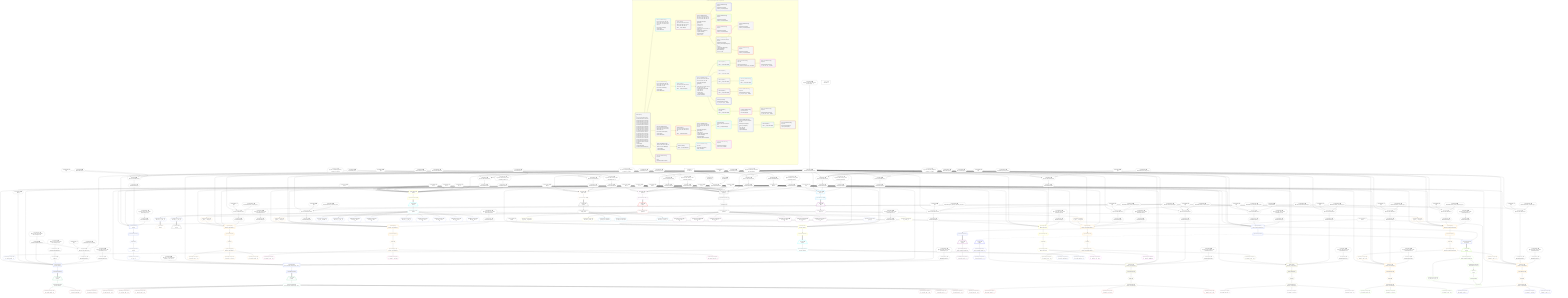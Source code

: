 %%{init: {'themeVariables': { 'fontSize': '12px'}}}%%
graph TD
    classDef path fill:#eee,stroke:#000,color:#000
    classDef plan fill:#fff,stroke-width:1px,color:#000
    classDef itemplan fill:#fff,stroke-width:2px,color:#000
    classDef unbatchedplan fill:#dff,stroke-width:1px,color:#000
    classDef sideeffectplan fill:#fcc,stroke-width:2px,color:#000
    classDef bucket fill:#f6f6f6,color:#000,stroke-width:2px,text-align:left


    %% plan dependencies
    PgSelect270[["PgSelect[270∈0] ➊<br />ᐸpersonᐳ"]]:::plan
    Object12{{"Object[12∈0] ➊<br />ᐸ{pgSettings,withPgClient}ᐳ"}}:::plan
    Constant600{{"Constant[600∈0] ➊<br />ᐸ1ᐳ"}}:::plan
    Constant601{{"Constant[601∈0] ➊<br />ᐸ7ᐳ"}}:::plan
    Constant599{{"Constant[599∈0] ➊<br />ᐸ8ᐳ"}}:::plan
    Constant123{{"Constant[123∈0] ➊<br />ᐸnullᐳ"}}:::plan
    Lambda303{{"Lambda[303∈0] ➊<br />ᐸcalculateShouldReverseOrderᐳ"}}:::plan
    Access307{{"Access[307∈0] ➊<br />ᐸ306.0ᐳ"}}:::plan
    Lambda582{{"Lambda[582∈0] ➊<br />ᐸcalculateOrderBySQLᐳ"}}:::plan
    Lambda587{{"Lambda[587∈0] ➊<br />ᐸcalculateOrderBySQLᐳ"}}:::plan
    Object12 & Constant600 & Constant600 & Constant601 & Constant600 & Constant599 & Constant601 & Constant600 & Constant601 & Constant600 & Constant601 & Constant600 & Constant123 & Constant601 & Constant600 & Constant601 & Lambda303 & Access307 & Lambda582 & Lambda587 --> PgSelect270
    Object311{{"Object[311∈0] ➊<br />ᐸ{reverse,orders,alias,codec}ᐳ"}}:::plan
    Constant308{{"Constant[308∈0] ➊<br />ᐸ[]ᐳ"}}:::plan
    Constant309{{"Constant[309∈0] ➊<br />ᐸsql.identifier(”frmcdc_compound_type”)ᐳ"}}:::plan
    Constant310{{"Constant[310∈0] ➊<br />ᐸRecordCodec(compoundType)ᐳ"}}:::plan
    Lambda303 & Constant308 & Constant309 & Constant310 --> Object311
    Object326{{"Object[326∈0] ➊<br />ᐸ{reverse,orders,alias,codec}ᐳ"}}:::plan
    Constant323{{"Constant[323∈0] ➊<br />ᐸ[]ᐳ"}}:::plan
    Constant324{{"Constant[324∈0] ➊<br />ᐸsql.identifier(”frmcdc_compound_type”)ᐳ"}}:::plan
    Lambda303 & Constant323 & Constant324 & Constant310 --> Object326
    Object341{{"Object[341∈0] ➊<br />ᐸ{reverse,orders,alias,codec}ᐳ"}}:::plan
    Constant338{{"Constant[338∈0] ➊<br />ᐸ[]ᐳ"}}:::plan
    Constant339{{"Constant[339∈0] ➊<br />ᐸsql.identifier(”frmcdc_compound_type”)ᐳ"}}:::plan
    Lambda303 & Constant338 & Constant339 & Constant310 --> Object341
    Object356{{"Object[356∈0] ➊<br />ᐸ{reverse,orders,alias,codec}ᐳ"}}:::plan
    Constant353{{"Constant[353∈0] ➊<br />ᐸ[]ᐳ"}}:::plan
    Constant354{{"Constant[354∈0] ➊<br />ᐸsql.identifier(”frmcdc_nested_compound_type”)ᐳ"}}:::plan
    Constant355{{"Constant[355∈0] ➊<br />ᐸRecordCodec(nestedCompoundType)ᐳ"}}:::plan
    Lambda303 & Constant353 & Constant354 & Constant355 --> Object356
    Object371{{"Object[371∈0] ➊<br />ᐸ{reverse,orders,alias,codec}ᐳ"}}:::plan
    Constant368{{"Constant[368∈0] ➊<br />ᐸ[]ᐳ"}}:::plan
    Constant369{{"Constant[369∈0] ➊<br />ᐸsql.identifier(”frmcdc_compound_type”)ᐳ"}}:::plan
    Lambda303 & Constant368 & Constant369 & Constant310 --> Object371
    Object386{{"Object[386∈0] ➊<br />ᐸ{reverse,orders,alias,codec}ᐳ"}}:::plan
    Constant383{{"Constant[383∈0] ➊<br />ᐸ[]ᐳ"}}:::plan
    Constant384{{"Constant[384∈0] ➊<br />ᐸsql.identifier(”frmcdc_compound_type”)ᐳ"}}:::plan
    Lambda303 & Constant383 & Constant384 & Constant310 --> Object386
    Object401{{"Object[401∈0] ➊<br />ᐸ{reverse,orders,alias,codec}ᐳ"}}:::plan
    Constant398{{"Constant[398∈0] ➊<br />ᐸ[]ᐳ"}}:::plan
    Constant399{{"Constant[399∈0] ➊<br />ᐸsql.identifier(”frmcdc_compound_type”)ᐳ"}}:::plan
    Lambda303 & Constant398 & Constant399 & Constant310 --> Object401
    Object416{{"Object[416∈0] ➊<br />ᐸ{reverse,orders,alias,codec}ᐳ"}}:::plan
    Constant413{{"Constant[413∈0] ➊<br />ᐸ[]ᐳ"}}:::plan
    Constant414{{"Constant[414∈0] ➊<br />ᐸsql.identifier(”frmcdc_nested_compound_type”)ᐳ"}}:::plan
    Lambda303 & Constant413 & Constant414 & Constant355 --> Object416
    Object431{{"Object[431∈0] ➊<br />ᐸ{reverse,orders,alias,codec}ᐳ"}}:::plan
    Constant428{{"Constant[428∈0] ➊<br />ᐸ[ { codec: Codec(int4), fragment: { n: [Array], f: 0, c: 266ᐳ"}}:::plan
    Constant429{{"Constant[429∈0] ➊<br />ᐸsql.identifier(”types”)ᐳ"}}:::plan
    Constant430{{"Constant[430∈0] ➊<br />ᐸRecordCodec(types)ᐳ"}}:::plan
    Lambda303 & Constant428 & Constant429 & Constant430 --> Object431
    Object446{{"Object[446∈0] ➊<br />ᐸ{reverse,orders,alias,codec}ᐳ"}}:::plan
    Constant443{{"Constant[443∈0] ➊<br />ᐸ[]ᐳ"}}:::plan
    Constant444{{"Constant[444∈0] ➊<br />ᐸsql.identifier(”post_computed_compound_type_array”)ᐳ"}}:::plan
    Lambda303 & Constant443 & Constant444 & Constant310 --> Object446
    Object461{{"Object[461∈0] ➊<br />ᐸ{reverse,orders,alias,codec}ᐳ"}}:::plan
    Constant458{{"Constant[458∈0] ➊<br />ᐸ[]ᐳ"}}:::plan
    Constant459{{"Constant[459∈0] ➊<br />ᐸsql.identifier(”post”)ᐳ"}}:::plan
    Constant460{{"Constant[460∈0] ➊<br />ᐸRecordCodec(post)ᐳ"}}:::plan
    Lambda303 & Constant458 & Constant459 & Constant460 --> Object461
    Object476{{"Object[476∈0] ➊<br />ᐸ{reverse,orders,alias,codec}ᐳ"}}:::plan
    Constant473{{"Constant[473∈0] ➊<br />ᐸ[]ᐳ"}}:::plan
    Constant474{{"Constant[474∈0] ➊<br />ᐸsql.identifier(”post_computed_interval_set”)ᐳ"}}:::plan
    Constant475{{"Constant[475∈0] ➊<br />ᐸCodec(interval)ᐳ"}}:::plan
    Lambda303 & Constant473 & Constant474 & Constant475 --> Object476
    Object491{{"Object[491∈0] ➊<br />ᐸ{reverse,orders,alias,codec}ᐳ"}}:::plan
    Constant488{{"Constant[488∈0] ➊<br />ᐸ[ { codec: Codec(int4), fragment: { n: [Array], f: 0, c: 266ᐳ"}}:::plan
    Constant489{{"Constant[489∈0] ➊<br />ᐸsql.identifier(”post”)ᐳ"}}:::plan
    Lambda303 & Constant488 & Constant489 & Constant460 --> Object491
    Object506{{"Object[506∈0] ➊<br />ᐸ{reverse,orders,alias,codec}ᐳ"}}:::plan
    Lambda499{{"Lambda[499∈0] ➊<br />ᐸcalculateShouldReverseOrderᐳ"}}:::plan
    Constant503{{"Constant[503∈0] ➊<br />ᐸ[]ᐳ"}}:::plan
    Constant504{{"Constant[504∈0] ➊<br />ᐸsql.identifier(”person_friends”)ᐳ"}}:::plan
    Constant505{{"Constant[505∈0] ➊<br />ᐸRecordCodec(person)ᐳ"}}:::plan
    Lambda499 & Constant503 & Constant504 & Constant505 --> Object506
    Object521{{"Object[521∈0] ➊<br />ᐸ{reverse,orders,alias,codec}ᐳ"}}:::plan
    Constant518{{"Constant[518∈0] ➊<br />ᐸ[]ᐳ"}}:::plan
    Constant519{{"Constant[519∈0] ➊<br />ᐸsql.identifier(”person_friends”)ᐳ"}}:::plan
    Lambda303 & Constant518 & Constant519 & Constant505 --> Object521
    Object536{{"Object[536∈0] ➊<br />ᐸ{reverse,orders,alias,codec}ᐳ"}}:::plan
    Constant533{{"Constant[533∈0] ➊<br />ᐸ[]ᐳ"}}:::plan
    Constant534{{"Constant[534∈0] ➊<br />ᐸsql.identifier(”person_first_post”)ᐳ"}}:::plan
    Lambda303 & Constant533 & Constant534 & Constant460 --> Object536
    Object551{{"Object[551∈0] ➊<br />ᐸ{reverse,orders,alias,codec}ᐳ"}}:::plan
    Constant548{{"Constant[548∈0] ➊<br />ᐸ[ { codec: Codec(int4), fragment: { n: [Array], f: 0, c: 266ᐳ"}}:::plan
    Constant549{{"Constant[549∈0] ➊<br />ᐸsql.identifier(”person”)ᐳ"}}:::plan
    Lambda303 & Constant548 & Constant549 & Constant505 --> Object551
    Object566{{"Object[566∈0] ➊<br />ᐸ{reverse,orders,alias,codec}ᐳ"}}:::plan
    Constant563{{"Constant[563∈0] ➊<br />ᐸ[]ᐳ"}}:::plan
    Constant564{{"Constant[564∈0] ➊<br />ᐸsql.identifier(”edge_case”)ᐳ"}}:::plan
    Constant565{{"Constant[565∈0] ➊<br />ᐸRecordCodec(edgeCase)ᐳ"}}:::plan
    Lambda303 & Constant563 & Constant564 & Constant565 --> Object566
    Object581{{"Object[581∈0] ➊<br />ᐸ{reverse,orders,alias,codec}ᐳ"}}:::plan
    Constant578{{"Constant[578∈0] ➊<br />ᐸ[]ᐳ"}}:::plan
    Constant579{{"Constant[579∈0] ➊<br />ᐸsql.identifier(”person”)ᐳ"}}:::plan
    Lambda303 & Constant578 & Constant579 & Constant505 --> Object581
    Access10{{"Access[10∈0] ➊<br />ᐸ2.pgSettingsᐳ"}}:::plan
    Access11{{"Access[11∈0] ➊<br />ᐸ2.withPgClientᐳ"}}:::plan
    Access10 & Access11 --> Object12
    __Value2["__Value[2∈0] ➊<br />ᐸcontextᐳ"]:::plan
    __Value2 --> Access10
    __Value2 --> Access11
    Connection240{{"Connection[240∈0] ➊<br />ᐸ236ᐳ"}}:::plan
    Constant600 --> Connection240
    First272{{"First[272∈0] ➊"}}:::plan
    PgSelectRows273[["PgSelectRows[273∈0] ➊"]]:::plan
    PgSelectRows273 --> First272
    PgSelect270 --> PgSelectRows273
    PgSelectSingle274{{"PgSelectSingle[274∈0] ➊<br />ᐸpersonᐳ"}}:::plan
    First272 --> PgSelectSingle274
    Constant591{{"Constant[591∈0] ➊<br />ᐸ§{ first: null, last: null, cursorLower: null, cursorUpper: ᐳ"}}:::plan
    Constant591 --> Lambda303
    Lambda306{{"Lambda[306∈0] ➊<br />ᐸcalculateLimitAndOffsetSQLᐳ"}}:::plan
    Constant592{{"Constant[592∈0] ➊<br />ᐸ§{ first: null, last: null, cursorLower: null, cursorUpper: ᐳ"}}:::plan
    Constant592 --> Lambda306
    Lambda306 --> Access307
    Lambda312{{"Lambda[312∈0] ➊<br />ᐸcalculateOrderBySQLᐳ"}}:::plan
    Object311 --> Lambda312
    Lambda317{{"Lambda[317∈0] ➊<br />ᐸcalculateOrderBySQLᐳ"}}:::plan
    Constant602{{"Constant[602∈0] ➊<br />ᐸ§{ reverse: false, orders: [], alias: sql.identifier(”frmcdcᐳ"}}:::plan
    Constant602 --> Lambda317
    Lambda327{{"Lambda[327∈0] ➊<br />ᐸcalculateOrderBySQLᐳ"}}:::plan
    Object326 --> Lambda327
    Lambda332{{"Lambda[332∈0] ➊<br />ᐸcalculateOrderBySQLᐳ"}}:::plan
    Constant603{{"Constant[603∈0] ➊<br />ᐸ§{ reverse: false, orders: [], alias: sql.identifier(”frmcdcᐳ"}}:::plan
    Constant603 --> Lambda332
    Lambda342{{"Lambda[342∈0] ➊<br />ᐸcalculateOrderBySQLᐳ"}}:::plan
    Object341 --> Lambda342
    Lambda347{{"Lambda[347∈0] ➊<br />ᐸcalculateOrderBySQLᐳ"}}:::plan
    Constant604{{"Constant[604∈0] ➊<br />ᐸ§{ reverse: false, orders: [], alias: sql.identifier(”frmcdcᐳ"}}:::plan
    Constant604 --> Lambda347
    Lambda357{{"Lambda[357∈0] ➊<br />ᐸcalculateOrderBySQLᐳ"}}:::plan
    Object356 --> Lambda357
    Lambda362{{"Lambda[362∈0] ➊<br />ᐸcalculateOrderBySQLᐳ"}}:::plan
    Constant605{{"Constant[605∈0] ➊<br />ᐸ§{ reverse: false, orders: [], alias: sql.identifier(”frmcdcᐳ"}}:::plan
    Constant605 --> Lambda362
    Lambda372{{"Lambda[372∈0] ➊<br />ᐸcalculateOrderBySQLᐳ"}}:::plan
    Object371 --> Lambda372
    Lambda377{{"Lambda[377∈0] ➊<br />ᐸcalculateOrderBySQLᐳ"}}:::plan
    Constant606{{"Constant[606∈0] ➊<br />ᐸ§{ reverse: false, orders: [], alias: sql.identifier(”frmcdcᐳ"}}:::plan
    Constant606 --> Lambda377
    Lambda387{{"Lambda[387∈0] ➊<br />ᐸcalculateOrderBySQLᐳ"}}:::plan
    Object386 --> Lambda387
    Lambda392{{"Lambda[392∈0] ➊<br />ᐸcalculateOrderBySQLᐳ"}}:::plan
    Constant607{{"Constant[607∈0] ➊<br />ᐸ§{ reverse: false, orders: [], alias: sql.identifier(”frmcdcᐳ"}}:::plan
    Constant607 --> Lambda392
    Lambda402{{"Lambda[402∈0] ➊<br />ᐸcalculateOrderBySQLᐳ"}}:::plan
    Object401 --> Lambda402
    Lambda407{{"Lambda[407∈0] ➊<br />ᐸcalculateOrderBySQLᐳ"}}:::plan
    Constant608{{"Constant[608∈0] ➊<br />ᐸ§{ reverse: false, orders: [], alias: sql.identifier(”frmcdcᐳ"}}:::plan
    Constant608 --> Lambda407
    Lambda417{{"Lambda[417∈0] ➊<br />ᐸcalculateOrderBySQLᐳ"}}:::plan
    Object416 --> Lambda417
    Lambda422{{"Lambda[422∈0] ➊<br />ᐸcalculateOrderBySQLᐳ"}}:::plan
    Constant609{{"Constant[609∈0] ➊<br />ᐸ§{ reverse: false, orders: [], alias: sql.identifier(”frmcdcᐳ"}}:::plan
    Constant609 --> Lambda422
    Lambda432{{"Lambda[432∈0] ➊<br />ᐸcalculateOrderBySQLᐳ"}}:::plan
    Object431 --> Lambda432
    Lambda437{{"Lambda[437∈0] ➊<br />ᐸcalculateOrderBySQLᐳ"}}:::plan
    Constant610{{"Constant[610∈0] ➊<br />ᐸ§{ reverse: false, orders: [ { codec: Codec(int4), fragment:ᐳ"}}:::plan
    Constant610 --> Lambda437
    Lambda447{{"Lambda[447∈0] ➊<br />ᐸcalculateOrderBySQLᐳ"}}:::plan
    Object446 --> Lambda447
    Lambda452{{"Lambda[452∈0] ➊<br />ᐸcalculateOrderBySQLᐳ"}}:::plan
    Constant611{{"Constant[611∈0] ➊<br />ᐸ§{ reverse: false, orders: [], alias: sql.identifier(”post_cᐳ"}}:::plan
    Constant611 --> Lambda452
    Lambda462{{"Lambda[462∈0] ➊<br />ᐸcalculateOrderBySQLᐳ"}}:::plan
    Object461 --> Lambda462
    Lambda467{{"Lambda[467∈0] ➊<br />ᐸcalculateOrderBySQLᐳ"}}:::plan
    Constant612{{"Constant[612∈0] ➊<br />ᐸ§{ reverse: false, orders: [], alias: sql.identifier(”post”)ᐳ"}}:::plan
    Constant612 --> Lambda467
    Lambda477{{"Lambda[477∈0] ➊<br />ᐸcalculateOrderBySQLᐳ"}}:::plan
    Object476 --> Lambda477
    Lambda482{{"Lambda[482∈0] ➊<br />ᐸcalculateOrderBySQLᐳ"}}:::plan
    Constant613{{"Constant[613∈0] ➊<br />ᐸ§{ reverse: false, orders: [], alias: sql.identifier(”post_cᐳ"}}:::plan
    Constant613 --> Lambda482
    Lambda492{{"Lambda[492∈0] ➊<br />ᐸcalculateOrderBySQLᐳ"}}:::plan
    Object491 --> Lambda492
    Lambda497{{"Lambda[497∈0] ➊<br />ᐸcalculateOrderBySQLᐳ"}}:::plan
    Constant614{{"Constant[614∈0] ➊<br />ᐸ§{ reverse: false, orders: [ { codec: Codec(int4), fragment:ᐳ"}}:::plan
    Constant614 --> Lambda497
    Constant622{{"Constant[622∈0] ➊<br />ᐸ§{ first: 1, last: null, cursorLower: null, cursorUpper: nulᐳ"}}:::plan
    Constant622 --> Lambda499
    Lambda501{{"Lambda[501∈0] ➊<br />ᐸcalculateLimitAndOffsetSQLᐳ"}}:::plan
    Constant623{{"Constant[623∈0] ➊<br />ᐸ§{ first: 1, last: null, cursorLower: null, cursorUpper: nulᐳ"}}:::plan
    Constant623 --> Lambda501
    Access502{{"Access[502∈0] ➊<br />ᐸ501.0ᐳ"}}:::plan
    Lambda501 --> Access502
    Lambda507{{"Lambda[507∈0] ➊<br />ᐸcalculateOrderBySQLᐳ"}}:::plan
    Object506 --> Lambda507
    Lambda512{{"Lambda[512∈0] ➊<br />ᐸcalculateOrderBySQLᐳ"}}:::plan
    Constant615{{"Constant[615∈0] ➊<br />ᐸ§{ reverse: false, orders: [], alias: sql.identifier(”personᐳ"}}:::plan
    Constant615 --> Lambda512
    Lambda522{{"Lambda[522∈0] ➊<br />ᐸcalculateOrderBySQLᐳ"}}:::plan
    Object521 --> Lambda522
    Lambda527{{"Lambda[527∈0] ➊<br />ᐸcalculateOrderBySQLᐳ"}}:::plan
    Constant616{{"Constant[616∈0] ➊<br />ᐸ§{ reverse: false, orders: [], alias: sql.identifier(”personᐳ"}}:::plan
    Constant616 --> Lambda527
    Lambda537{{"Lambda[537∈0] ➊<br />ᐸcalculateOrderBySQLᐳ"}}:::plan
    Object536 --> Lambda537
    Lambda542{{"Lambda[542∈0] ➊<br />ᐸcalculateOrderBySQLᐳ"}}:::plan
    Constant617{{"Constant[617∈0] ➊<br />ᐸ§{ reverse: false, orders: [], alias: sql.identifier(”personᐳ"}}:::plan
    Constant617 --> Lambda542
    Lambda552{{"Lambda[552∈0] ➊<br />ᐸcalculateOrderBySQLᐳ"}}:::plan
    Object551 --> Lambda552
    Lambda557{{"Lambda[557∈0] ➊<br />ᐸcalculateOrderBySQLᐳ"}}:::plan
    Constant618{{"Constant[618∈0] ➊<br />ᐸ§{ reverse: false, orders: [ { codec: Codec(int4), fragment:ᐳ"}}:::plan
    Constant618 --> Lambda557
    Lambda567{{"Lambda[567∈0] ➊<br />ᐸcalculateOrderBySQLᐳ"}}:::plan
    Object566 --> Lambda567
    Lambda572{{"Lambda[572∈0] ➊<br />ᐸcalculateOrderBySQLᐳ"}}:::plan
    Constant619{{"Constant[619∈0] ➊<br />ᐸ§{ reverse: false, orders: [], alias: sql.identifier(”edge_cᐳ"}}:::plan
    Constant619 --> Lambda572
    Object581 --> Lambda582
    Constant620{{"Constant[620∈0] ➊<br />ᐸ§{ reverse: false, orders: [], alias: sql.identifier(”personᐳ"}}:::plan
    Constant620 --> Lambda587
    __Value4["__Value[4∈0] ➊<br />ᐸrootValueᐳ"]:::plan
    Connection13{{"Connection[13∈0] ➊<br />ᐸ9ᐳ"}}:::plan
    Connection98{{"Connection[98∈0] ➊<br />ᐸ96ᐳ"}}:::plan
    Connection181{{"Connection[181∈0] ➊<br />ᐸ179ᐳ"}}:::plan
    Connection213{{"Connection[213∈0] ➊<br />ᐸ211ᐳ"}}:::plan
    Connection226{{"Connection[226∈0] ➊<br />ᐸ222ᐳ"}}:::plan
    Connection260{{"Connection[260∈0] ➊<br />ᐸ258ᐳ"}}:::plan
    Constant588{{"Constant[588∈0] ➊<br />ᐸ15ᐳ"}}:::plan
    Constant589{{"Constant[589∈0] ➊<br />ᐸ20ᐳ"}}:::plan
    Constant590{{"Constant[590∈0] ➊<br />ᐸ'[...]'ᐳ"}}:::plan
    Constant624{{"Constant[624∈0] ➊<br />ᐸ§{ a: 419, b: 'easy cheesy baked potatoes', c: 'red', e: 'BAᐳ"}}:::plan
    PgSelect14[["PgSelect[14∈1] ➊<br />ᐸtypesᐳ"]]:::plan
    Object12 & Connection13 & Lambda303 & Access307 & Lambda432 & Lambda437 --> PgSelect14
    PgSelectRows15[["PgSelectRows[15∈1] ➊"]]:::plan
    PgSelect14 --> PgSelectRows15
    __Item16[/"__Item[16∈2]<br />ᐸ15ᐳ"\]:::itemplan
    PgSelectRows15 ==> __Item16
    PgSelectSingle17{{"PgSelectSingle[17∈2]<br />ᐸtypesᐳ"}}:::plan
    __Item16 --> PgSelectSingle17
    PgSelect19[["PgSelect[19∈3]<br />ᐸfrmcdc_compoundTypeᐳ"]]:::plan
    PgClassExpression18{{"PgClassExpression[18∈3]<br />ᐸ__types__....ound_type”ᐳ"}}:::plan
    Object12 & PgClassExpression18 & Lambda303 & Access307 & Lambda312 & Lambda317 --> PgSelect19
    PgSelect31[["PgSelect[31∈3]<br />ᐸfrmcdc_nestedCompoundTypeᐳ"]]:::plan
    PgClassExpression30{{"PgClassExpression[30∈3]<br />ᐸ__types__....ound_type”ᐳ"}}:::plan
    Object12 & PgClassExpression30 & Lambda303 & Access307 & Lambda357 & Lambda362 --> PgSelect31
    PgSelect37[["PgSelect[37∈3]<br />ᐸfrmcdc_compoundTypeᐳ"]]:::plan
    PgClassExpression36{{"PgClassExpression[36∈3]<br />ᐸ__frmcdc_n...type__.”a”ᐳ"}}:::plan
    Object12 & PgClassExpression36 & Lambda303 & Access307 & Lambda327 & Lambda332 --> PgSelect37
    PgSelect47[["PgSelect[47∈3]<br />ᐸfrmcdc_compoundTypeᐳ"]]:::plan
    PgClassExpression46{{"PgClassExpression[46∈3]<br />ᐸ__frmcdc_n...type__.”b”ᐳ"}}:::plan
    Object12 & PgClassExpression46 & Lambda303 & Access307 & Lambda342 & Lambda347 --> PgSelect47
    PgSelect57[["PgSelect[57∈3]<br />ᐸfrmcdc_compoundTypeᐳ"]]:::plan
    PgClassExpression56{{"PgClassExpression[56∈3]<br />ᐸ__types__....ound_type”ᐳ"}}:::plan
    Object12 & PgClassExpression56 & Lambda303 & Access307 & Lambda372 & Lambda377 --> PgSelect57
    PgSelect67[["PgSelect[67∈3]<br />ᐸfrmcdc_nestedCompoundTypeᐳ"]]:::plan
    PgClassExpression66{{"PgClassExpression[66∈3]<br />ᐸ__types__....ound_type”ᐳ"}}:::plan
    Object12 & PgClassExpression66 & Lambda303 & Access307 & Lambda417 & Lambda422 --> PgSelect67
    PgSelectSingle17 --> PgClassExpression18
    First23{{"First[23∈3]"}}:::plan
    PgSelectRows24[["PgSelectRows[24∈3]"]]:::plan
    PgSelectRows24 --> First23
    PgSelect19 --> PgSelectRows24
    PgSelectSingle25{{"PgSelectSingle[25∈3]<br />ᐸfrmcdc_compoundTypeᐳ"}}:::plan
    First23 --> PgSelectSingle25
    PgClassExpression26{{"PgClassExpression[26∈3]<br />ᐸ__frmcdc_c...type__.”a”ᐳ"}}:::plan
    PgSelectSingle25 --> PgClassExpression26
    PgClassExpression27{{"PgClassExpression[27∈3]<br />ᐸ__frmcdc_c....”foo_bar”ᐳ"}}:::plan
    PgSelectSingle25 --> PgClassExpression27
    PgClassExpression29{{"PgClassExpression[29∈3]<br />ᐸ”c”.”compo...nd_type__)ᐳ"}}:::plan
    PgSelectSingle25 --> PgClassExpression29
    PgSelectSingle17 --> PgClassExpression30
    First33{{"First[33∈3]"}}:::plan
    PgSelectRows34[["PgSelectRows[34∈3]"]]:::plan
    PgSelectRows34 --> First33
    PgSelect31 --> PgSelectRows34
    PgSelectSingle35{{"PgSelectSingle[35∈3]<br />ᐸfrmcdc_nestedCompoundTypeᐳ"}}:::plan
    First33 --> PgSelectSingle35
    PgSelectSingle35 --> PgClassExpression36
    First39{{"First[39∈3]"}}:::plan
    PgSelectRows40[["PgSelectRows[40∈3]"]]:::plan
    PgSelectRows40 --> First39
    PgSelect37 --> PgSelectRows40
    PgSelectSingle41{{"PgSelectSingle[41∈3]<br />ᐸfrmcdc_compoundTypeᐳ"}}:::plan
    First39 --> PgSelectSingle41
    PgSelectSingle35 --> PgClassExpression46
    First49{{"First[49∈3]"}}:::plan
    PgSelectRows50[["PgSelectRows[50∈3]"]]:::plan
    PgSelectRows50 --> First49
    PgSelect47 --> PgSelectRows50
    PgSelectSingle51{{"PgSelectSingle[51∈3]<br />ᐸfrmcdc_compoundTypeᐳ"}}:::plan
    First49 --> PgSelectSingle51
    PgSelectSingle17 --> PgClassExpression56
    First59{{"First[59∈3]"}}:::plan
    PgSelectRows60[["PgSelectRows[60∈3]"]]:::plan
    PgSelectRows60 --> First59
    PgSelect57 --> PgSelectRows60
    PgSelectSingle61{{"PgSelectSingle[61∈3]<br />ᐸfrmcdc_compoundTypeᐳ"}}:::plan
    First59 --> PgSelectSingle61
    PgSelectSingle17 --> PgClassExpression66
    First69{{"First[69∈3]"}}:::plan
    PgSelectRows70[["PgSelectRows[70∈3]"]]:::plan
    PgSelectRows70 --> First69
    PgSelect67 --> PgSelectRows70
    PgSelectSingle71{{"PgSelectSingle[71∈3]<br />ᐸfrmcdc_nestedCompoundTypeᐳ"}}:::plan
    First69 --> PgSelectSingle71
    PgClassExpression42{{"PgClassExpression[42∈4]<br />ᐸ__frmcdc_c...type__.”a”ᐳ"}}:::plan
    PgSelectSingle41 --> PgClassExpression42
    PgClassExpression43{{"PgClassExpression[43∈4]<br />ᐸ__frmcdc_c....”foo_bar”ᐳ"}}:::plan
    PgSelectSingle41 --> PgClassExpression43
    PgClassExpression45{{"PgClassExpression[45∈4]<br />ᐸ”c”.”compo...nd_type__)ᐳ"}}:::plan
    PgSelectSingle41 --> PgClassExpression45
    PgClassExpression52{{"PgClassExpression[52∈5]<br />ᐸ__frmcdc_c...type__.”a”ᐳ"}}:::plan
    PgSelectSingle51 --> PgClassExpression52
    PgClassExpression53{{"PgClassExpression[53∈5]<br />ᐸ__frmcdc_c....”foo_bar”ᐳ"}}:::plan
    PgSelectSingle51 --> PgClassExpression53
    PgClassExpression55{{"PgClassExpression[55∈5]<br />ᐸ”c”.”compo...nd_type__)ᐳ"}}:::plan
    PgSelectSingle51 --> PgClassExpression55
    PgClassExpression62{{"PgClassExpression[62∈6]<br />ᐸ__frmcdc_c...type__.”a”ᐳ"}}:::plan
    PgSelectSingle61 --> PgClassExpression62
    PgClassExpression63{{"PgClassExpression[63∈6]<br />ᐸ__frmcdc_c....”foo_bar”ᐳ"}}:::plan
    PgSelectSingle61 --> PgClassExpression63
    PgClassExpression65{{"PgClassExpression[65∈6]<br />ᐸ”c”.”compo...nd_type__)ᐳ"}}:::plan
    PgSelectSingle61 --> PgClassExpression65
    PgSelect73[["PgSelect[73∈7]<br />ᐸfrmcdc_compoundTypeᐳ"]]:::plan
    PgClassExpression72{{"PgClassExpression[72∈7]<br />ᐸ__frmcdc_n...type__.”a”ᐳ"}}:::plan
    Object12 & PgClassExpression72 & Lambda303 & Access307 & Lambda387 & Lambda392 --> PgSelect73
    PgSelect85[["PgSelect[85∈7]<br />ᐸfrmcdc_compoundTypeᐳ"]]:::plan
    PgClassExpression84{{"PgClassExpression[84∈7]<br />ᐸ__frmcdc_n...type__.”b”ᐳ"}}:::plan
    Object12 & PgClassExpression84 & Lambda303 & Access307 & Lambda402 & Lambda407 --> PgSelect85
    PgSelectSingle71 --> PgClassExpression72
    First77{{"First[77∈7]"}}:::plan
    PgSelectRows78[["PgSelectRows[78∈7]"]]:::plan
    PgSelectRows78 --> First77
    PgSelect73 --> PgSelectRows78
    PgSelectSingle79{{"PgSelectSingle[79∈7]<br />ᐸfrmcdc_compoundTypeᐳ"}}:::plan
    First77 --> PgSelectSingle79
    PgSelectSingle71 --> PgClassExpression84
    First87{{"First[87∈7]"}}:::plan
    PgSelectRows88[["PgSelectRows[88∈7]"]]:::plan
    PgSelectRows88 --> First87
    PgSelect85 --> PgSelectRows88
    PgSelectSingle89{{"PgSelectSingle[89∈7]<br />ᐸfrmcdc_compoundTypeᐳ"}}:::plan
    First87 --> PgSelectSingle89
    PgClassExpression80{{"PgClassExpression[80∈8]<br />ᐸ__frmcdc_c...type__.”a”ᐳ"}}:::plan
    PgSelectSingle79 --> PgClassExpression80
    PgClassExpression81{{"PgClassExpression[81∈8]<br />ᐸ__frmcdc_c....”foo_bar”ᐳ"}}:::plan
    PgSelectSingle79 --> PgClassExpression81
    PgClassExpression83{{"PgClassExpression[83∈8]<br />ᐸ”c”.”compo...nd_type__)ᐳ"}}:::plan
    PgSelectSingle79 --> PgClassExpression83
    PgClassExpression90{{"PgClassExpression[90∈9]<br />ᐸ__frmcdc_c...type__.”a”ᐳ"}}:::plan
    PgSelectSingle89 --> PgClassExpression90
    PgClassExpression91{{"PgClassExpression[91∈9]<br />ᐸ__frmcdc_c....”foo_bar”ᐳ"}}:::plan
    PgSelectSingle89 --> PgClassExpression91
    PgClassExpression93{{"PgClassExpression[93∈9]<br />ᐸ”c”.”compo...nd_type__)ᐳ"}}:::plan
    PgSelectSingle89 --> PgClassExpression93
    PgSelect99[["PgSelect[99∈10] ➊<br />ᐸpostᐳ"]]:::plan
    Object12 & Connection98 & Constant588 & Constant589 & Constant590 & Constant588 & Constant589 & Constant590 & Constant588 & Constant123 & Constant589 & Constant590 & Lambda303 & Access307 & Lambda492 & Lambda497 --> PgSelect99
    PgSelectRows100[["PgSelectRows[100∈10] ➊"]]:::plan
    PgSelect99 --> PgSelectRows100
    __Item101[/"__Item[101∈11]<br />ᐸ100ᐳ"\]:::itemplan
    PgSelectRows100 ==> __Item101
    PgSelectSingle102{{"PgSelectSingle[102∈11]<br />ᐸpostᐳ"}}:::plan
    __Item101 --> PgSelectSingle102
    PgSelect150[["PgSelect[150∈12]<br />ᐸpost_computed_compound_type_arrayᐳ"]]:::plan
    PgClassExpression149{{"PgClassExpression[149∈12]<br />ᐸ__post__ᐳ"}}:::plan
    Object12 & PgClassExpression149 & Constant624 & Lambda303 & Access307 & Lambda447 & Lambda452 --> PgSelect150
    PgSelect182[["PgSelect[182∈12]<br />ᐸpost_computed_interval_setᐳ"]]:::plan
    PgClassExpression104{{"PgClassExpression[104∈12]<br />ᐸ__post__ᐳ"}}:::plan
    Object12 & PgClassExpression104 & Connection181 & Lambda303 & Access307 & Lambda477 & Lambda482 --> PgSelect182
    PgSelect142[["PgSelect[142∈12]<br />ᐸpostᐳ"]]:::plan
    Object12 & PgClassExpression104 & Lambda303 & Access307 & Lambda462 & Lambda467 --> PgSelect142
    __ListTransform194[["__ListTransform[194∈12]<br />ᐸeach:193ᐳ"]]:::plan
    PgSelectRows195[["PgSelectRows[195∈12]"]]:::plan
    PgSelectRows195 & PgSelect182 --> __ListTransform194
    PgClassExpression103{{"PgClassExpression[103∈12]<br />ᐸ__post__.”headline”ᐳ"}}:::plan
    PgSelectSingle102 --> PgClassExpression103
    PgSelectSingle102 --> PgClassExpression104
    PgClassExpression105{{"PgClassExpression[105∈12]<br />ᐸ”a”.”post_...(__post__)ᐳ"}}:::plan
    PgSelectSingle102 --> PgClassExpression105
    PgClassExpression108{{"PgClassExpression[108∈12]<br />ᐸ”a”.”post_...lder! */<br />)ᐳ"}}:::plan
    PgSelectSingle102 --> PgClassExpression108
    PgClassExpression112{{"PgClassExpression[112∈12]<br />ᐸ”a”.”post_...lder! */<br />)ᐳ"}}:::plan
    PgSelectSingle102 --> PgClassExpression112
    PgClassExpression114{{"PgClassExpression[114∈12]<br />ᐸ”a”.”post_...(__post__)ᐳ"}}:::plan
    PgSelectSingle102 --> PgClassExpression114
    PgClassExpression117{{"PgClassExpression[117∈12]<br />ᐸ”a”.”post_...lder! */<br />)ᐳ"}}:::plan
    PgSelectSingle102 --> PgClassExpression117
    PgClassExpression121{{"PgClassExpression[121∈12]<br />ᐸ”a”.”post_...lder! */<br />)ᐳ"}}:::plan
    PgSelectSingle102 --> PgClassExpression121
    PgClassExpression125{{"PgClassExpression[125∈12]<br />ᐸ”a”.”post_...lder! */<br />)ᐳ"}}:::plan
    PgSelectSingle102 --> PgClassExpression125
    PgClassExpression129{{"PgClassExpression[129∈12]<br />ᐸ”a”.”post_...lder! */<br />)ᐳ"}}:::plan
    PgSelectSingle102 --> PgClassExpression129
    First146{{"First[146∈12]"}}:::plan
    PgSelectRows147[["PgSelectRows[147∈12]"]]:::plan
    PgSelectRows147 --> First146
    PgSelect142 --> PgSelectRows147
    PgSelectSingle148{{"PgSelectSingle[148∈12]<br />ᐸpostᐳ"}}:::plan
    First146 --> PgSelectSingle148
    PgSelectSingle148 --> PgClassExpression149
    PgSelectRows152[["PgSelectRows[152∈12]"]]:::plan
    PgSelect150 --> PgSelectRows152
    PgClassExpression167{{"PgClassExpression[167∈12]<br />ᐸ”a”.”post_...(__post__)ᐳ"}}:::plan
    PgSelectSingle102 --> PgClassExpression167
    PgClassExpression170{{"PgClassExpression[170∈12]<br />ᐸ”a”.”post_...(__post__)ᐳ"}}:::plan
    PgSelectSingle102 --> PgClassExpression170
    PgSelectRows183[["PgSelectRows[183∈12]"]]:::plan
    PgSelect182 --> PgSelectRows183
    PgSelect182 --> PgSelectRows195
    __Item153[/"__Item[153∈13]<br />ᐸ152ᐳ"\]:::itemplan
    PgSelectRows152 ==> __Item153
    PgSelectSingle154{{"PgSelectSingle[154∈13]<br />ᐸpost_computed_compound_type_arrayᐳ"}}:::plan
    __Item153 --> PgSelectSingle154
    PgClassExpression155{{"PgClassExpression[155∈14]<br />ᐸ__post_com...rray__.”a”ᐳ"}}:::plan
    PgSelectSingle154 --> PgClassExpression155
    PgClassExpression156{{"PgClassExpression[156∈14]<br />ᐸ__post_com...rray__.”b”ᐳ"}}:::plan
    PgSelectSingle154 --> PgClassExpression156
    PgClassExpression157{{"PgClassExpression[157∈14]<br />ᐸ__post_com...rray__.”c”ᐳ"}}:::plan
    PgSelectSingle154 --> PgClassExpression157
    PgClassExpression158{{"PgClassExpression[158∈14]<br />ᐸ__post_com...rray__.”d”ᐳ"}}:::plan
    PgSelectSingle154 --> PgClassExpression158
    PgClassExpression159{{"PgClassExpression[159∈14]<br />ᐸ__post_com...rray__.”e”ᐳ"}}:::plan
    PgSelectSingle154 --> PgClassExpression159
    PgClassExpression160{{"PgClassExpression[160∈14]<br />ᐸ__post_com...rray__.”f”ᐳ"}}:::plan
    PgSelectSingle154 --> PgClassExpression160
    PgClassExpression161{{"PgClassExpression[161∈14]<br />ᐸ__post_com...rray__.”g”ᐳ"}}:::plan
    PgSelectSingle154 --> PgClassExpression161
    PgClassExpression165{{"PgClassExpression[165∈14]<br />ᐸ__post_com....”foo_bar”ᐳ"}}:::plan
    PgSelectSingle154 --> PgClassExpression165
    __Item168[/"__Item[168∈16]<br />ᐸ167ᐳ"\]:::itemplan
    PgClassExpression167 ==> __Item168
    __Item171[/"__Item[171∈17]<br />ᐸ170ᐳ"\]:::itemplan
    PgClassExpression170 ==> __Item171
    __Item184[/"__Item[184∈19]<br />ᐸ183ᐳ"\]:::itemplan
    PgSelectRows183 ==> __Item184
    PgSelectSingle185{{"PgSelectSingle[185∈19]<br />ᐸpost_computed_interval_setᐳ"}}:::plan
    __Item184 --> PgSelectSingle185
    PgClassExpression186{{"PgClassExpression[186∈19]<br />ᐸ__post_com...al_set__.vᐳ"}}:::plan
    PgSelectSingle185 --> PgClassExpression186
    __Item196[/"__Item[196∈21]<br />ᐸ195ᐳ"\]:::itemplan
    PgSelectRows195 -.-> __Item196
    PgSelectSingle197{{"PgSelectSingle[197∈21]<br />ᐸpost_computed_interval_setᐳ"}}:::plan
    __Item196 --> PgSelectSingle197
    PgClassExpression198{{"PgClassExpression[198∈21]<br />ᐸ__post_com...al_set__.vᐳ"}}:::plan
    PgSelectSingle197 --> PgClassExpression198
    Edge202{{"Edge[202∈22]"}}:::plan
    PgClassExpression201{{"PgClassExpression[201∈22]<br />ᐸ__post_com...al_set__.vᐳ"}}:::plan
    PgCursor203{{"PgCursor[203∈22]"}}:::plan
    PgClassExpression201 & PgCursor203 & Connection181 --> Edge202
    __Item199[/"__Item[199∈22]<br />ᐸ194ᐳ"\]:::itemplan
    __ListTransform194 ==> __Item199
    PgSelectSingle200{{"PgSelectSingle[200∈22]<br />ᐸpost_computed_interval_setᐳ"}}:::plan
    __Item199 --> PgSelectSingle200
    PgSelectSingle200 --> PgClassExpression201
    List205{{"List[205∈22]<br />ᐸ204ᐳ"}}:::plan
    List205 --> PgCursor203
    PgClassExpression204{{"PgClassExpression[204∈22]<br />ᐸrow_number...tion by 1)ᐳ"}}:::plan
    PgSelectSingle200 --> PgClassExpression204
    PgClassExpression204 --> List205
    PgSelect214[["PgSelect[214∈25] ➊<br />ᐸpersonᐳ"]]:::plan
    Object12 & Connection213 & Lambda303 & Access307 & Lambda552 & Lambda557 --> PgSelect214
    PgSelectRows215[["PgSelectRows[215∈25] ➊"]]:::plan
    PgSelect214 --> PgSelectRows215
    __Item216[/"__Item[216∈26]<br />ᐸ215ᐳ"\]:::itemplan
    PgSelectRows215 ==> __Item216
    PgSelectSingle217{{"PgSelectSingle[217∈26]<br />ᐸpersonᐳ"}}:::plan
    __Item216 --> PgSelectSingle217
    PgSelect227[["PgSelect[227∈27]<br />ᐸperson_friendsᐳ"]]:::plan
    PgClassExpression219{{"PgClassExpression[219∈27]<br />ᐸ__person__ᐳ"}}:::plan
    Object12 & PgClassExpression219 & Connection226 & Lambda303 & Access307 & Lambda522 & Lambda527 --> PgSelect227
    PgSelect249[["PgSelect[249∈27]<br />ᐸperson_first_postᐳ"]]:::plan
    Object12 & PgClassExpression219 & Lambda303 & Access307 & Lambda537 & Lambda542 --> PgSelect249
    PgClassExpression218{{"PgClassExpression[218∈27]<br />ᐸ__person__...full_name”ᐳ"}}:::plan
    PgSelectSingle217 --> PgClassExpression218
    PgSelectSingle217 --> PgClassExpression219
    PgClassExpression220{{"PgClassExpression[220∈27]<br />ᐸ”c”.”perso..._person__)ᐳ"}}:::plan
    PgSelectSingle217 --> PgClassExpression220
    PgSelectRows228[["PgSelectRows[228∈27]"]]:::plan
    PgSelect227 --> PgSelectRows228
    First251{{"First[251∈27]"}}:::plan
    PgSelectRows252[["PgSelectRows[252∈27]"]]:::plan
    PgSelectRows252 --> First251
    PgSelect249 --> PgSelectRows252
    PgSelectSingle253{{"PgSelectSingle[253∈27]<br />ᐸperson_first_postᐳ"}}:::plan
    First251 --> PgSelectSingle253
    __Item229[/"__Item[229∈28]<br />ᐸ228ᐳ"\]:::itemplan
    PgSelectRows228 ==> __Item229
    PgSelectSingle230{{"PgSelectSingle[230∈28]<br />ᐸperson_friendsᐳ"}}:::plan
    __Item229 --> PgSelectSingle230
    PgSelect241[["PgSelect[241∈29]<br />ᐸperson_friendsᐳ"]]:::plan
    PgClassExpression232{{"PgClassExpression[232∈29]<br />ᐸ__person_friends__ᐳ"}}:::plan
    Object12 & PgClassExpression232 & Connection240 & Constant600 & Lambda499 & Access502 & Lambda507 & Lambda512 --> PgSelect241
    PgClassExpression231{{"PgClassExpression[231∈29]<br />ᐸ__person_f...full_name”ᐳ"}}:::plan
    PgSelectSingle230 --> PgClassExpression231
    PgSelectSingle230 --> PgClassExpression232
    PgClassExpression233{{"PgClassExpression[233∈29]<br />ᐸ”c”.”perso...friends__)ᐳ"}}:::plan
    PgSelectSingle230 --> PgClassExpression233
    PgSelectRows242[["PgSelectRows[242∈29]"]]:::plan
    PgSelect241 --> PgSelectRows242
    __Item243[/"__Item[243∈30]<br />ᐸ242ᐳ"\]:::itemplan
    PgSelectRows242 ==> __Item243
    PgSelectSingle244{{"PgSelectSingle[244∈30]<br />ᐸperson_friendsᐳ"}}:::plan
    __Item243 --> PgSelectSingle244
    PgClassExpression245{{"PgClassExpression[245∈31]<br />ᐸ__person_f...full_name”ᐳ"}}:::plan
    PgSelectSingle244 --> PgClassExpression245
    PgClassExpression247{{"PgClassExpression[247∈31]<br />ᐸ”c”.”perso...friends__)ᐳ"}}:::plan
    PgSelectSingle244 --> PgClassExpression247
    PgClassExpression254{{"PgClassExpression[254∈32]<br />ᐸ__person_f...ost__.”id”ᐳ"}}:::plan
    PgSelectSingle253 --> PgClassExpression254
    PgClassExpression255{{"PgClassExpression[255∈32]<br />ᐸ__person_f...”headline”ᐳ"}}:::plan
    PgSelectSingle253 --> PgClassExpression255
    PgSelect261[["PgSelect[261∈33] ➊<br />ᐸedge_caseᐳ"]]:::plan
    Object12 & Connection260 & Lambda303 & Access307 & Lambda567 & Lambda572 --> PgSelect261
    PgSelectRows262[["PgSelectRows[262∈33] ➊"]]:::plan
    PgSelect261 --> PgSelectRows262
    __Item263[/"__Item[263∈34]<br />ᐸ262ᐳ"\]:::itemplan
    PgSelectRows262 ==> __Item263
    PgSelectSingle264{{"PgSelectSingle[264∈34]<br />ᐸedge_caseᐳ"}}:::plan
    __Item263 --> PgSelectSingle264
    PgClassExpression265{{"PgClassExpression[265∈35]<br />ᐸ__edge_cas...s_default”ᐳ"}}:::plan
    PgSelectSingle264 --> PgClassExpression265
    PgClassExpression266{{"PgClassExpression[266∈35]<br />ᐸ__edge_cas...cast_easy”ᐳ"}}:::plan
    PgSelectSingle264 --> PgClassExpression266
    PgClassExpression268{{"PgClassExpression[268∈35]<br />ᐸ”c”.”edge_...ge_case__)ᐳ"}}:::plan
    PgSelectSingle264 --> PgClassExpression268
    PgClassExpression278{{"PgClassExpression[278∈36] ➊<br />ᐸ”c”.”perso...lder! */<br />)ᐳ"}}:::plan
    PgSelectSingle274 --> PgClassExpression278
    PgClassExpression283{{"PgClassExpression[283∈36] ➊<br />ᐸ”c”.”perso...lder! */<br />)ᐳ"}}:::plan
    PgSelectSingle274 --> PgClassExpression283
    PgClassExpression287{{"PgClassExpression[287∈36] ➊<br />ᐸ”c”.”perso...lder! */<br />)ᐳ"}}:::plan
    PgSelectSingle274 --> PgClassExpression287
    PgClassExpression291{{"PgClassExpression[291∈36] ➊<br />ᐸ”c”.”perso...lder! */<br />)ᐳ"}}:::plan
    PgSelectSingle274 --> PgClassExpression291
    PgClassExpression296{{"PgClassExpression[296∈36] ➊<br />ᐸ”c”.”perso...lder! */<br />)ᐳ"}}:::plan
    PgSelectSingle274 --> PgClassExpression296
    PgClassExpression300{{"PgClassExpression[300∈36] ➊<br />ᐸ”c”.”perso...lder! */<br />)ᐳ"}}:::plan
    PgSelectSingle274 --> PgClassExpression300

    %% define steps

    subgraph "Buckets for queries/v4/procedure-computed-fields"
    Bucket0("Bucket 0 (root)<br /><br />1: <br />ᐳ: 10, 11, 13, 98, 123, 181, 213, 226, 260, 308, 309, 310, 323, 324, 338, 339, 353, 354, 355, 368, 369, 383, 384, 398, 399, 413, 414, 428, 429, 430, 443, 444, 458, 459, 460, 473, 474, 475, 488, 489, 503, 504, 505, 518, 519, 533, 534, 548, 549, 563, 564, 565, 578, 579, 588, 589, 590, 591, 592, 599, 600, 601, 602, 603, 604, 605, 606, 607, 608, 609, 610, 611, 612, 613, 614, 615, 616, 617, 618, 619, 620, 622, 623, 624, 12, 240, 303, 306, 307, 311, 312, 317, 326, 327, 332, 341, 342, 347, 356, 357, 362, 371, 372, 377, 386, 387, 392, 401, 402, 407, 416, 417, 422, 431, 432, 437, 446, 447, 452, 461, 462, 467, 476, 477, 482, 491, 492, 497, 499, 501, 502, 506, 507, 512, 521, 522, 527, 536, 537, 542, 551, 552, 557, 566, 567, 572, 581, 582, 587<br />2: PgSelect[270]<br />3: PgSelectRows[273]<br />ᐳ: First[272], PgSelectSingle[274]"):::bucket
    classDef bucket0 stroke:#696969
    class Bucket0,__Value2,__Value4,Access10,Access11,Object12,Connection13,Connection98,Constant123,Connection181,Connection213,Connection226,Connection240,Connection260,PgSelect270,First272,PgSelectRows273,PgSelectSingle274,Lambda303,Lambda306,Access307,Constant308,Constant309,Constant310,Object311,Lambda312,Lambda317,Constant323,Constant324,Object326,Lambda327,Lambda332,Constant338,Constant339,Object341,Lambda342,Lambda347,Constant353,Constant354,Constant355,Object356,Lambda357,Lambda362,Constant368,Constant369,Object371,Lambda372,Lambda377,Constant383,Constant384,Object386,Lambda387,Lambda392,Constant398,Constant399,Object401,Lambda402,Lambda407,Constant413,Constant414,Object416,Lambda417,Lambda422,Constant428,Constant429,Constant430,Object431,Lambda432,Lambda437,Constant443,Constant444,Object446,Lambda447,Lambda452,Constant458,Constant459,Constant460,Object461,Lambda462,Lambda467,Constant473,Constant474,Constant475,Object476,Lambda477,Lambda482,Constant488,Constant489,Object491,Lambda492,Lambda497,Lambda499,Lambda501,Access502,Constant503,Constant504,Constant505,Object506,Lambda507,Lambda512,Constant518,Constant519,Object521,Lambda522,Lambda527,Constant533,Constant534,Object536,Lambda537,Lambda542,Constant548,Constant549,Object551,Lambda552,Lambda557,Constant563,Constant564,Constant565,Object566,Lambda567,Lambda572,Constant578,Constant579,Object581,Lambda582,Lambda587,Constant588,Constant589,Constant590,Constant591,Constant592,Constant599,Constant600,Constant601,Constant602,Constant603,Constant604,Constant605,Constant606,Constant607,Constant608,Constant609,Constant610,Constant611,Constant612,Constant613,Constant614,Constant615,Constant616,Constant617,Constant618,Constant619,Constant620,Constant622,Constant623,Constant624 bucket0
    Bucket1("Bucket 1 (nullableBoundary)<br />Deps: 12, 13, 303, 307, 432, 437, 312, 317, 357, 362, 327, 332, 342, 347, 372, 377, 417, 422, 387, 392, 402, 407<br /><br />ROOT Connectionᐸ9ᐳ[13]<br />1: PgSelect[14]<br />2: PgSelectRows[15]"):::bucket
    classDef bucket1 stroke:#00bfff
    class Bucket1,PgSelect14,PgSelectRows15 bucket1
    Bucket2("Bucket 2 (listItem)<br />Deps: 12, 303, 307, 312, 317, 357, 362, 327, 332, 342, 347, 372, 377, 417, 422, 387, 392, 402, 407<br /><br />ROOT __Item{2}ᐸ15ᐳ[16]"):::bucket
    classDef bucket2 stroke:#7f007f
    class Bucket2,__Item16,PgSelectSingle17 bucket2
    Bucket3("Bucket 3 (nullableBoundary)<br />Deps: 17, 12, 303, 307, 312, 317, 357, 362, 327, 332, 342, 347, 372, 377, 417, 422, 387, 392, 402, 407<br /><br />ROOT PgSelectSingle{2}ᐸtypesᐳ[17]<br />1: <br />ᐳ: 18, 30, 56, 66<br />2: 19, 31, 57, 67<br />3: 24, 34, 60, 70<br />ᐳ: 23, 25, 26, 27, 29, 33, 35, 36, 46, 59, 61, 69, 71<br />4: PgSelect[37], PgSelect[47]<br />5: PgSelectRows[40], PgSelectRows[50]<br />ᐳ: 39, 41, 49, 51"):::bucket
    classDef bucket3 stroke:#ffa500
    class Bucket3,PgClassExpression18,PgSelect19,First23,PgSelectRows24,PgSelectSingle25,PgClassExpression26,PgClassExpression27,PgClassExpression29,PgClassExpression30,PgSelect31,First33,PgSelectRows34,PgSelectSingle35,PgClassExpression36,PgSelect37,First39,PgSelectRows40,PgSelectSingle41,PgClassExpression46,PgSelect47,First49,PgSelectRows50,PgSelectSingle51,PgClassExpression56,PgSelect57,First59,PgSelectRows60,PgSelectSingle61,PgClassExpression66,PgSelect67,First69,PgSelectRows70,PgSelectSingle71 bucket3
    Bucket4("Bucket 4 (nullableBoundary)<br />Deps: 41<br /><br />ROOT PgSelectSingle{3}ᐸfrmcdc_compoundTypeᐳ[41]"):::bucket
    classDef bucket4 stroke:#0000ff
    class Bucket4,PgClassExpression42,PgClassExpression43,PgClassExpression45 bucket4
    Bucket5("Bucket 5 (nullableBoundary)<br />Deps: 51<br /><br />ROOT PgSelectSingle{3}ᐸfrmcdc_compoundTypeᐳ[51]"):::bucket
    classDef bucket5 stroke:#7fff00
    class Bucket5,PgClassExpression52,PgClassExpression53,PgClassExpression55 bucket5
    Bucket6("Bucket 6 (nullableBoundary)<br />Deps: 61<br /><br />ROOT PgSelectSingle{3}ᐸfrmcdc_compoundTypeᐳ[61]"):::bucket
    classDef bucket6 stroke:#ff1493
    class Bucket6,PgClassExpression62,PgClassExpression63,PgClassExpression65 bucket6
    Bucket7("Bucket 7 (nullableBoundary)<br />Deps: 71, 12, 303, 307, 387, 392, 402, 407<br /><br />ROOT PgSelectSingle{3}ᐸfrmcdc_nestedCompoundTypeᐳ[71]<br />1: <br />ᐳ: 72, 84<br />2: PgSelect[73], PgSelect[85]<br />3: PgSelectRows[78], PgSelectRows[88]<br />ᐳ: 77, 79, 87, 89"):::bucket
    classDef bucket7 stroke:#808000
    class Bucket7,PgClassExpression72,PgSelect73,First77,PgSelectRows78,PgSelectSingle79,PgClassExpression84,PgSelect85,First87,PgSelectRows88,PgSelectSingle89 bucket7
    Bucket8("Bucket 8 (nullableBoundary)<br />Deps: 79<br /><br />ROOT PgSelectSingle{7}ᐸfrmcdc_compoundTypeᐳ[79]"):::bucket
    classDef bucket8 stroke:#dda0dd
    class Bucket8,PgClassExpression80,PgClassExpression81,PgClassExpression83 bucket8
    Bucket9("Bucket 9 (nullableBoundary)<br />Deps: 89<br /><br />ROOT PgSelectSingle{7}ᐸfrmcdc_compoundTypeᐳ[89]"):::bucket
    classDef bucket9 stroke:#ff0000
    class Bucket9,PgClassExpression90,PgClassExpression91,PgClassExpression93 bucket9
    Bucket10("Bucket 10 (nullableBoundary)<br />Deps: 12, 98, 588, 589, 590, 123, 303, 307, 492, 497, 462, 467, 624, 447, 452, 181, 477, 482<br /><br />ROOT Connectionᐸ96ᐳ[98]<br />1: PgSelect[99]<br />2: PgSelectRows[100]"):::bucket
    classDef bucket10 stroke:#ffff00
    class Bucket10,PgSelect99,PgSelectRows100 bucket10
    Bucket11("Bucket 11 (listItem)<br />Deps: 12, 303, 307, 462, 467, 624, 447, 452, 181, 477, 482<br /><br />ROOT __Item{11}ᐸ100ᐳ[101]"):::bucket
    classDef bucket11 stroke:#00ffff
    class Bucket11,__Item101,PgSelectSingle102 bucket11
    Bucket12("Bucket 12 (nullableBoundary)<br />Deps: 102, 12, 303, 307, 462, 467, 624, 447, 452, 181, 477, 482<br /><br />ROOT PgSelectSingle{11}ᐸpostᐳ[102]<br />1: <br />ᐳ: 103, 104, 105, 108, 112, 114, 117, 121, 125, 129, 167, 170<br />2: PgSelect[142], PgSelect[182]<br />3: 147, 183, 195<br />ᐳ: 146, 148, 149<br />4: PgSelect[150], __ListTransform[194]<br />5: PgSelectRows[152]"):::bucket
    classDef bucket12 stroke:#4169e1
    class Bucket12,PgClassExpression103,PgClassExpression104,PgClassExpression105,PgClassExpression108,PgClassExpression112,PgClassExpression114,PgClassExpression117,PgClassExpression121,PgClassExpression125,PgClassExpression129,PgSelect142,First146,PgSelectRows147,PgSelectSingle148,PgClassExpression149,PgSelect150,PgSelectRows152,PgClassExpression167,PgClassExpression170,PgSelect182,PgSelectRows183,__ListTransform194,PgSelectRows195 bucket12
    Bucket13("Bucket 13 (listItem)<br /><br />ROOT __Item{13}ᐸ152ᐳ[153]"):::bucket
    classDef bucket13 stroke:#3cb371
    class Bucket13,__Item153,PgSelectSingle154 bucket13
    Bucket14("Bucket 14 (nullableBoundary)<br />Deps: 154<br /><br />ROOT PgSelectSingle{13}ᐸpost_computed_compound_type_arrayᐳ[154]"):::bucket
    classDef bucket14 stroke:#a52a2a
    class Bucket14,PgClassExpression155,PgClassExpression156,PgClassExpression157,PgClassExpression158,PgClassExpression159,PgClassExpression160,PgClassExpression161,PgClassExpression165 bucket14
    Bucket15("Bucket 15 (nullableBoundary)<br />Deps: 161<br /><br />ROOT PgClassExpression{14}ᐸ__post_com...rray__.”g”ᐳ[161]"):::bucket
    classDef bucket15 stroke:#ff00ff
    class Bucket15 bucket15
    Bucket16("Bucket 16 (listItem)<br /><br />ROOT __Item{16}ᐸ167ᐳ[168]"):::bucket
    classDef bucket16 stroke:#f5deb3
    class Bucket16,__Item168 bucket16
    Bucket17("Bucket 17 (listItem)<br /><br />ROOT __Item{17}ᐸ170ᐳ[171]"):::bucket
    classDef bucket17 stroke:#696969
    class Bucket17,__Item171 bucket17
    Bucket18("Bucket 18 (nullableBoundary)<br />Deps: 171<br /><br />ROOT __Item{17}ᐸ170ᐳ[171]"):::bucket
    classDef bucket18 stroke:#00bfff
    class Bucket18 bucket18
    Bucket19("Bucket 19 (listItem)<br /><br />ROOT __Item{19}ᐸ183ᐳ[184]"):::bucket
    classDef bucket19 stroke:#7f007f
    class Bucket19,__Item184,PgSelectSingle185,PgClassExpression186 bucket19
    Bucket20("Bucket 20 (nullableBoundary)<br />Deps: 186<br /><br />ROOT PgClassExpression{19}ᐸ__post_com...al_set__.vᐳ[186]"):::bucket
    classDef bucket20 stroke:#ffa500
    class Bucket20 bucket20
    Bucket21("Bucket 21 (subroutine)<br /><br />ROOT PgClassExpression{21}ᐸ__post_com...al_set__.vᐳ[198]"):::bucket
    classDef bucket21 stroke:#0000ff
    class Bucket21,__Item196,PgSelectSingle197,PgClassExpression198 bucket21
    Bucket22("Bucket 22 (listItem)<br />Deps: 181<br /><br />ROOT __Item{22}ᐸ194ᐳ[199]"):::bucket
    classDef bucket22 stroke:#7fff00
    class Bucket22,__Item199,PgSelectSingle200,PgClassExpression201,Edge202,PgCursor203,PgClassExpression204,List205 bucket22
    Bucket23("Bucket 23 (nullableBoundary)<br />Deps: 202, 201, 203<br /><br />ROOT Edge{22}[202]"):::bucket
    classDef bucket23 stroke:#ff1493
    class Bucket23 bucket23
    Bucket24("Bucket 24 (nullableBoundary)<br />Deps: 201<br /><br />ROOT PgClassExpression{22}ᐸ__post_com...al_set__.vᐳ[201]"):::bucket
    classDef bucket24 stroke:#808000
    class Bucket24 bucket24
    Bucket25("Bucket 25 (nullableBoundary)<br />Deps: 12, 213, 303, 307, 552, 557, 226, 522, 527, 537, 542, 240, 600, 499, 502, 507, 512<br /><br />ROOT Connectionᐸ211ᐳ[213]<br />1: PgSelect[214]<br />2: PgSelectRows[215]"):::bucket
    classDef bucket25 stroke:#dda0dd
    class Bucket25,PgSelect214,PgSelectRows215 bucket25
    Bucket26("Bucket 26 (listItem)<br />Deps: 12, 226, 303, 307, 522, 527, 537, 542, 240, 600, 499, 502, 507, 512<br /><br />ROOT __Item{26}ᐸ215ᐳ[216]"):::bucket
    classDef bucket26 stroke:#ff0000
    class Bucket26,__Item216,PgSelectSingle217 bucket26
    Bucket27("Bucket 27 (nullableBoundary)<br />Deps: 217, 12, 226, 303, 307, 522, 527, 537, 542, 240, 600, 499, 502, 507, 512<br /><br />ROOT PgSelectSingle{26}ᐸpersonᐳ[217]<br />1: <br />ᐳ: 218, 219, 220<br />2: PgSelect[227], PgSelect[249]<br />3: PgSelectRows[228], PgSelectRows[252]<br />ᐳ: First[251], PgSelectSingle[253]"):::bucket
    classDef bucket27 stroke:#ffff00
    class Bucket27,PgClassExpression218,PgClassExpression219,PgClassExpression220,PgSelect227,PgSelectRows228,PgSelect249,First251,PgSelectRows252,PgSelectSingle253 bucket27
    Bucket28("Bucket 28 (listItem)<br />Deps: 12, 240, 600, 499, 502, 507, 512<br /><br />ROOT __Item{28}ᐸ228ᐳ[229]"):::bucket
    classDef bucket28 stroke:#00ffff
    class Bucket28,__Item229,PgSelectSingle230 bucket28
    Bucket29("Bucket 29 (nullableBoundary)<br />Deps: 230, 12, 240, 600, 499, 502, 507, 512<br /><br />ROOT PgSelectSingle{28}ᐸperson_friendsᐳ[230]<br />1: <br />ᐳ: 231, 232, 233<br />2: PgSelect[241]<br />3: PgSelectRows[242]"):::bucket
    classDef bucket29 stroke:#4169e1
    class Bucket29,PgClassExpression231,PgClassExpression232,PgClassExpression233,PgSelect241,PgSelectRows242 bucket29
    Bucket30("Bucket 30 (listItem)<br /><br />ROOT __Item{30}ᐸ242ᐳ[243]"):::bucket
    classDef bucket30 stroke:#3cb371
    class Bucket30,__Item243,PgSelectSingle244 bucket30
    Bucket31("Bucket 31 (nullableBoundary)<br />Deps: 244<br /><br />ROOT PgSelectSingle{30}ᐸperson_friendsᐳ[244]"):::bucket
    classDef bucket31 stroke:#a52a2a
    class Bucket31,PgClassExpression245,PgClassExpression247 bucket31
    Bucket32("Bucket 32 (nullableBoundary)<br />Deps: 253<br /><br />ROOT PgSelectSingle{27}ᐸperson_first_postᐳ[253]"):::bucket
    classDef bucket32 stroke:#ff00ff
    class Bucket32,PgClassExpression254,PgClassExpression255 bucket32
    Bucket33("Bucket 33 (nullableBoundary)<br />Deps: 12, 260, 303, 307, 567, 572<br /><br />ROOT Connectionᐸ258ᐳ[260]<br />1: PgSelect[261]<br />2: PgSelectRows[262]"):::bucket
    classDef bucket33 stroke:#f5deb3
    class Bucket33,PgSelect261,PgSelectRows262 bucket33
    Bucket34("Bucket 34 (listItem)<br /><br />ROOT __Item{34}ᐸ262ᐳ[263]"):::bucket
    classDef bucket34 stroke:#696969
    class Bucket34,__Item263,PgSelectSingle264 bucket34
    Bucket35("Bucket 35 (nullableBoundary)<br />Deps: 264<br /><br />ROOT PgSelectSingle{34}ᐸedge_caseᐳ[264]"):::bucket
    classDef bucket35 stroke:#00bfff
    class Bucket35,PgClassExpression265,PgClassExpression266,PgClassExpression268 bucket35
    Bucket36("Bucket 36 (nullableBoundary)<br />Deps: 274<br /><br />ROOT PgSelectSingleᐸpersonᐳ[274]"):::bucket
    classDef bucket36 stroke:#7f007f
    class Bucket36,PgClassExpression278,PgClassExpression283,PgClassExpression287,PgClassExpression291,PgClassExpression296,PgClassExpression300 bucket36
    Bucket0 --> Bucket1 & Bucket10 & Bucket25 & Bucket33 & Bucket36
    Bucket1 --> Bucket2
    Bucket2 --> Bucket3
    Bucket3 --> Bucket4 & Bucket5 & Bucket6 & Bucket7
    Bucket7 --> Bucket8 & Bucket9
    Bucket10 --> Bucket11
    Bucket11 --> Bucket12
    Bucket12 --> Bucket13 & Bucket16 & Bucket17 & Bucket19 & Bucket21 & Bucket22
    Bucket13 --> Bucket14
    Bucket14 --> Bucket15
    Bucket17 --> Bucket18
    Bucket19 --> Bucket20
    Bucket22 --> Bucket23
    Bucket23 --> Bucket24
    Bucket25 --> Bucket26
    Bucket26 --> Bucket27
    Bucket27 --> Bucket28 & Bucket32
    Bucket28 --> Bucket29
    Bucket29 --> Bucket30
    Bucket30 --> Bucket31
    Bucket33 --> Bucket34
    Bucket34 --> Bucket35
    end
